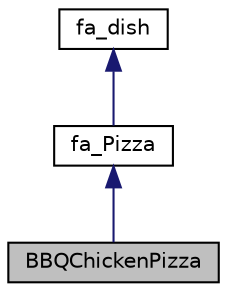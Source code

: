 digraph "BBQChickenPizza"
{
 // LATEX_PDF_SIZE
  edge [fontname="Helvetica",fontsize="10",labelfontname="Helvetica",labelfontsize="10"];
  node [fontname="Helvetica",fontsize="10",shape=record];
  Node1 [label="BBQChickenPizza",height=0.2,width=0.4,color="black", fillcolor="grey75", style="filled", fontcolor="black",tooltip="Concrete class representing a BBQ Chicken Pizza."];
  Node2 -> Node1 [dir="back",color="midnightblue",fontsize="10",style="solid",fontname="Helvetica"];
  Node2 [label="fa_Pizza",height=0.2,width=0.4,color="black", fillcolor="white", style="filled",URL="$classfa__Pizza.html",tooltip="Abstract class representing a generic pizza dish."];
  Node3 -> Node2 [dir="back",color="midnightblue",fontsize="10",style="solid",fontname="Helvetica"];
  Node3 [label="fa_dish",height=0.2,width=0.4,color="black", fillcolor="white", style="filled",URL="$classfa__dish.html",tooltip="Abstract class representing a dish with customizable components."];
}

